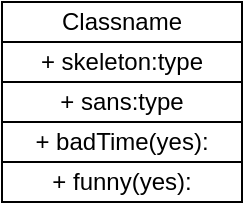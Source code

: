 <mxfile version="26.1.1">
  <diagram name="Page-1" id="N30Slkkd7gLLlGxz_cUb">
    <mxGraphModel dx="832" dy="481" grid="1" gridSize="10" guides="1" tooltips="1" connect="1" arrows="1" fold="1" page="1" pageScale="1" pageWidth="850" pageHeight="1100" math="0" shadow="0">
      <root>
        <mxCell id="0" />
        <mxCell id="1" parent="0" />
        <mxCell id="Ly-1oh3VwdqEm0Ps7OcA-1" value="Classname" style="rounded=0;whiteSpace=wrap;html=1;" vertex="1" parent="1">
          <mxGeometry x="360" y="220" width="120" height="20" as="geometry" />
        </mxCell>
        <mxCell id="Ly-1oh3VwdqEm0Ps7OcA-3" value="+ skeleton:type" style="rounded=0;whiteSpace=wrap;html=1;" vertex="1" parent="1">
          <mxGeometry x="360" y="240" width="120" height="20" as="geometry" />
        </mxCell>
        <mxCell id="Ly-1oh3VwdqEm0Ps7OcA-4" value="+ sans:type" style="rounded=0;whiteSpace=wrap;html=1;" vertex="1" parent="1">
          <mxGeometry x="360" y="260" width="120" height="20" as="geometry" />
        </mxCell>
        <mxCell id="Ly-1oh3VwdqEm0Ps7OcA-5" value="+ badTime(yes):" style="rounded=0;whiteSpace=wrap;html=1;" vertex="1" parent="1">
          <mxGeometry x="360" y="280" width="120" height="20" as="geometry" />
        </mxCell>
        <mxCell id="Ly-1oh3VwdqEm0Ps7OcA-6" value="+ funny(yes):" style="rounded=0;whiteSpace=wrap;html=1;" vertex="1" parent="1">
          <mxGeometry x="360" y="300" width="120" height="20" as="geometry" />
        </mxCell>
      </root>
    </mxGraphModel>
  </diagram>
</mxfile>
